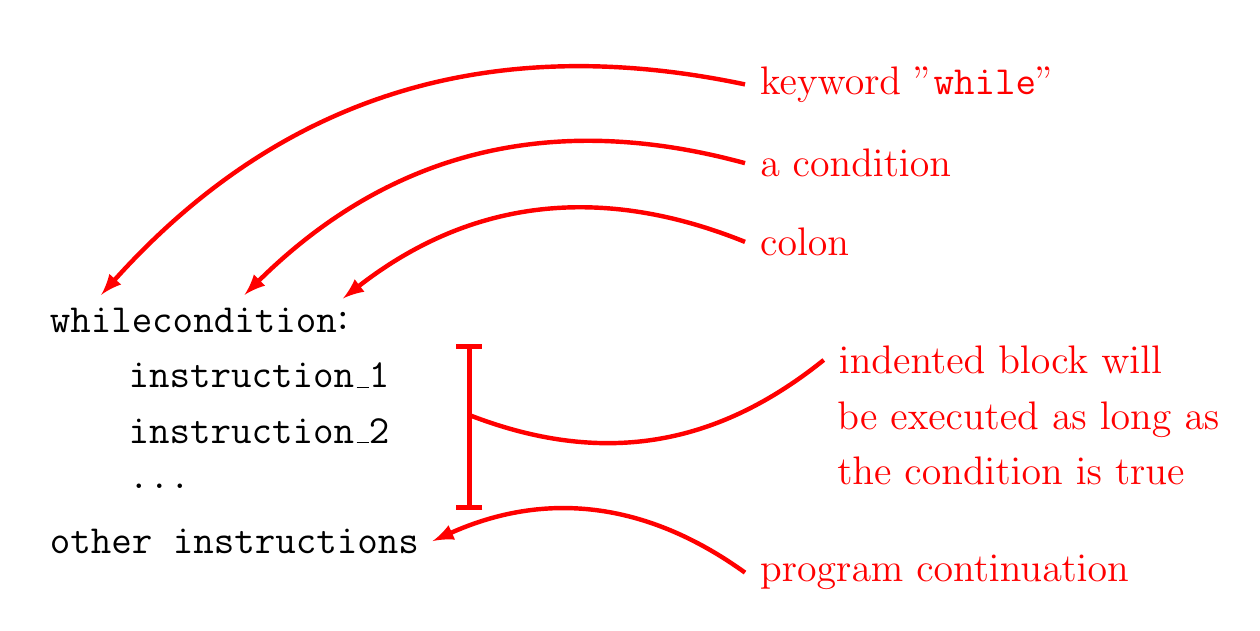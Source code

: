 \usetikzlibrary{positioning}
\begin{tikzpicture}[scale=1, every node/.style={transform shape}]
\Large
\node[right] (A) at (0,0) {\texttt{while}};
\node[right,right=-0.7em of A] (B)  {\texttt{condition}};
\node[right,right=-0.8em of B] (C) {\texttt{:}};


\node[right] (E) at (1,-0.7) {\texttt{instruction\_1}};
\node[right] at (1,-1.4) {\texttt{instruction\_2}};
\node[right] at (1,-2.1) {\texttt{...}};
\node[right] (F) at (0,-2.8) {\texttt{other instructions}};

 \draw[<-,>=latex,ultra thick, red]  (A.north) to[bend left] (9,3) node[right] {keyword "\texttt{while}"};
 \draw[<-,>=latex,ultra thick, red]  (B.north) to[bend left] (9,2) node[right] {a condition};
 \draw[<-,>=latex,ultra thick, red]  (C.north) to[bend left] (9,1) node[right] {colon};

 \draw[|-|,ultra thick, red] (5.5,-0.3)--++(0,-2.1);
 \draw[ultra thick, red]  (5.5,-1.2) to[bend right] (10,-0.5) node[right] {indented block will};
 \node[right,red]  at (10,-1.25) {be executed as long as};
 \node[right,red]  at (10,-1.9) {the condition is true};

 \draw[<-,>=latex,ultra thick, red]    (F.east)  to[bend left] (9,-3.2) node[right] {program continuation};

\end{tikzpicture}